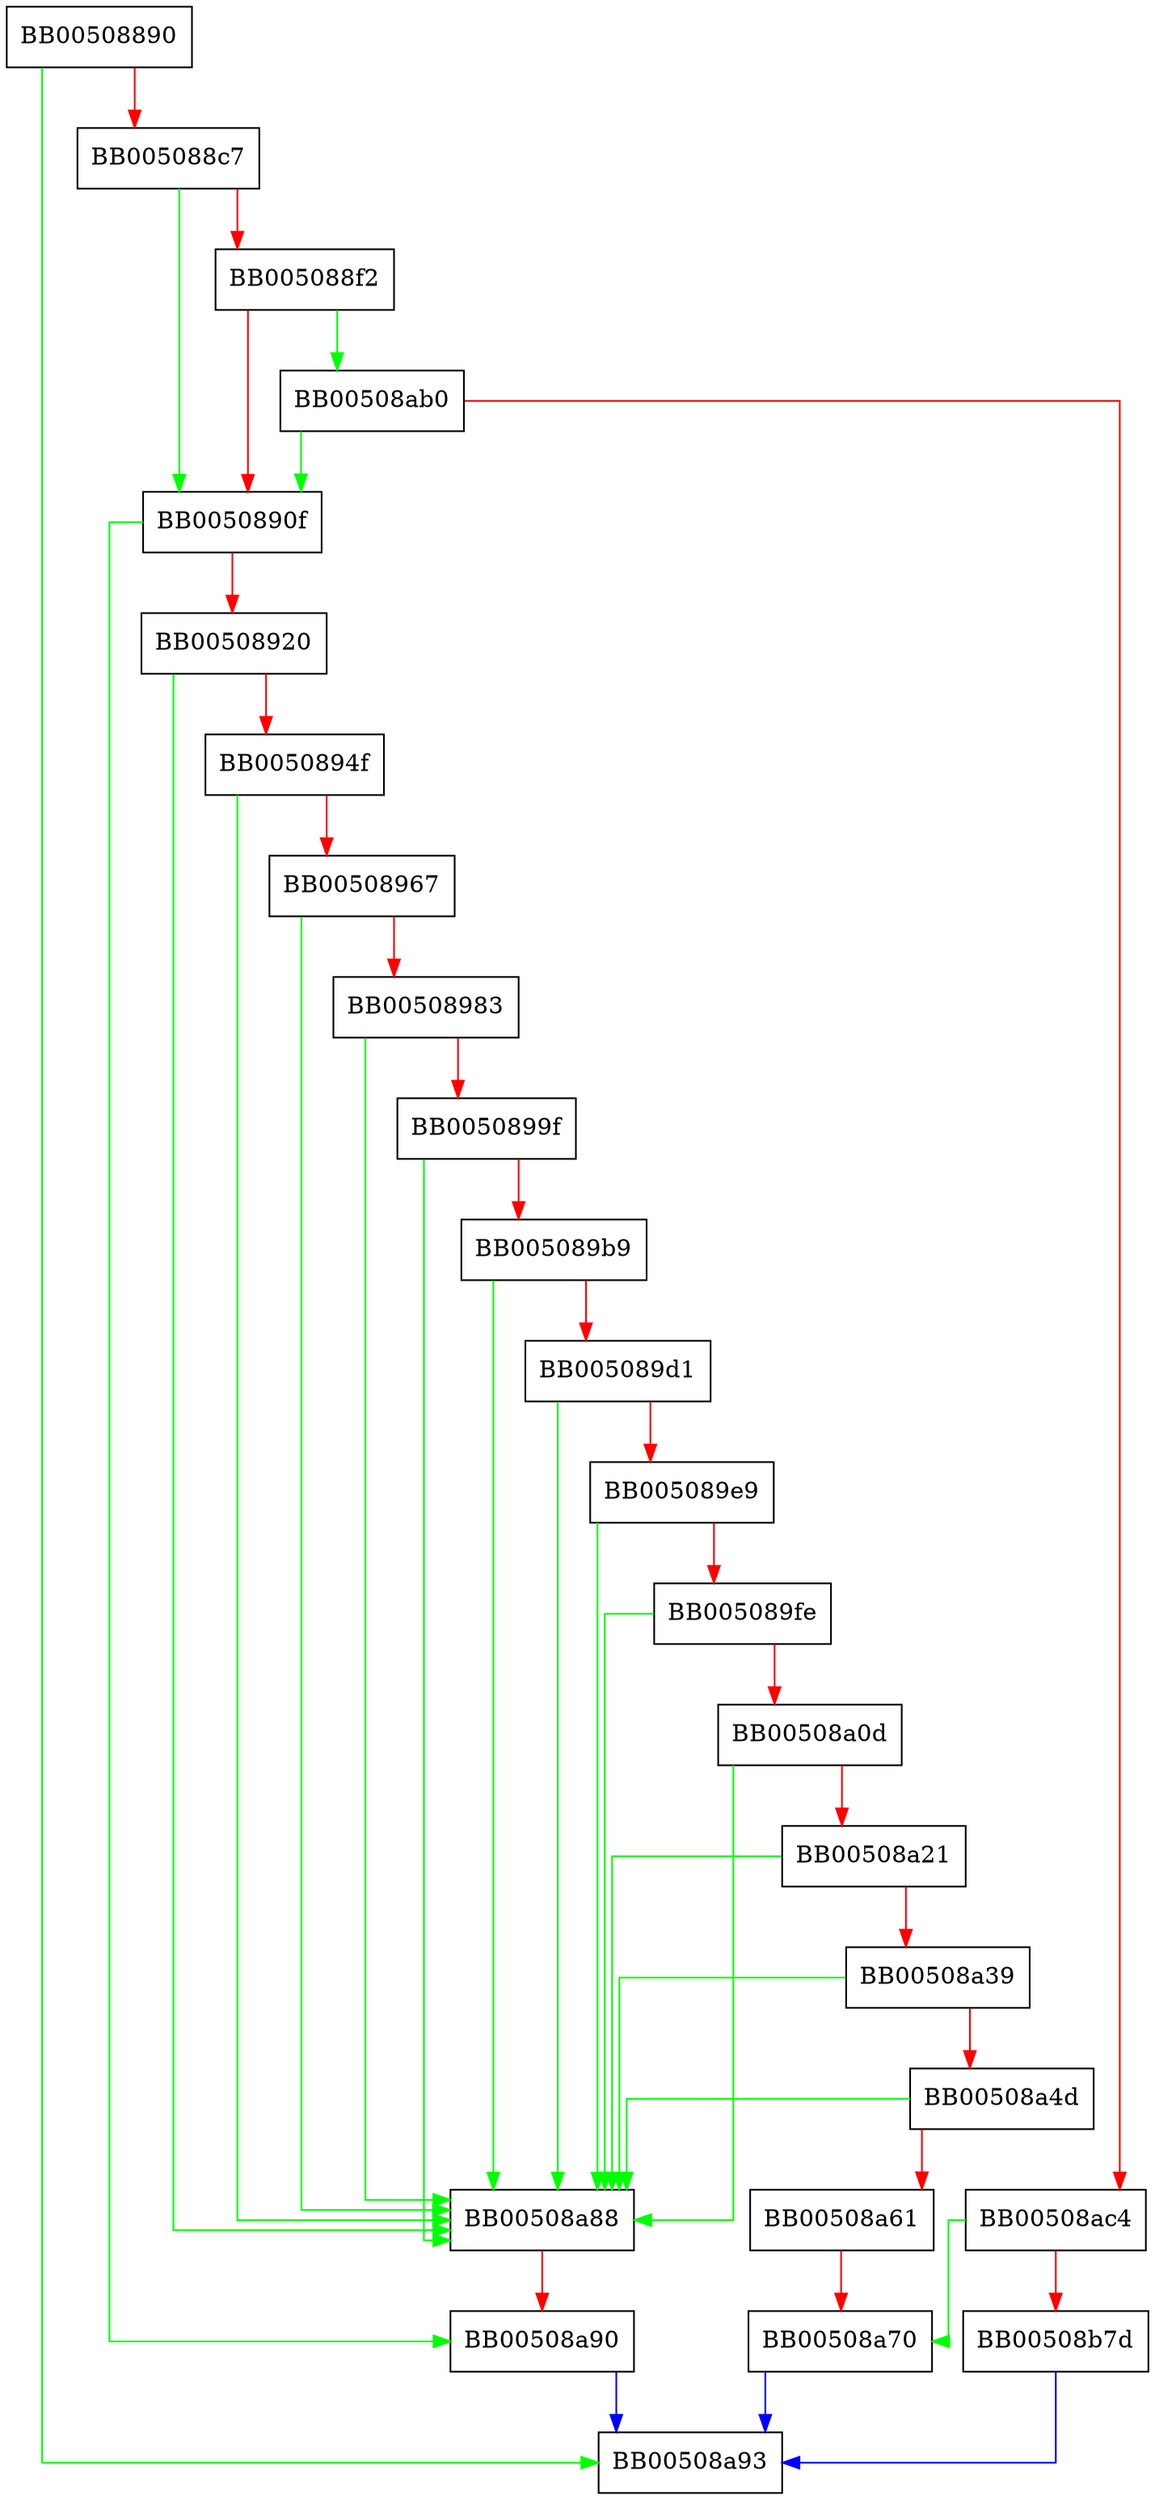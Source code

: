 digraph ssl3_mac {
  node [shape="box"];
  graph [splines=ortho];
  BB00508890 -> BB00508a93 [color="green"];
  BB00508890 -> BB005088c7 [color="red"];
  BB005088c7 -> BB0050890f [color="green"];
  BB005088c7 -> BB005088f2 [color="red"];
  BB005088f2 -> BB00508ab0 [color="green"];
  BB005088f2 -> BB0050890f [color="red"];
  BB0050890f -> BB00508a90 [color="green"];
  BB0050890f -> BB00508920 [color="red"];
  BB00508920 -> BB00508a88 [color="green"];
  BB00508920 -> BB0050894f [color="red"];
  BB0050894f -> BB00508a88 [color="green"];
  BB0050894f -> BB00508967 [color="red"];
  BB00508967 -> BB00508a88 [color="green"];
  BB00508967 -> BB00508983 [color="red"];
  BB00508983 -> BB00508a88 [color="green"];
  BB00508983 -> BB0050899f [color="red"];
  BB0050899f -> BB00508a88 [color="green"];
  BB0050899f -> BB005089b9 [color="red"];
  BB005089b9 -> BB00508a88 [color="green"];
  BB005089b9 -> BB005089d1 [color="red"];
  BB005089d1 -> BB00508a88 [color="green"];
  BB005089d1 -> BB005089e9 [color="red"];
  BB005089e9 -> BB00508a88 [color="green"];
  BB005089e9 -> BB005089fe [color="red"];
  BB005089fe -> BB00508a88 [color="green"];
  BB005089fe -> BB00508a0d [color="red"];
  BB00508a0d -> BB00508a88 [color="green"];
  BB00508a0d -> BB00508a21 [color="red"];
  BB00508a21 -> BB00508a88 [color="green"];
  BB00508a21 -> BB00508a39 [color="red"];
  BB00508a39 -> BB00508a88 [color="green"];
  BB00508a39 -> BB00508a4d [color="red"];
  BB00508a4d -> BB00508a88 [color="green"];
  BB00508a4d -> BB00508a61 [color="red"];
  BB00508a61 -> BB00508a70 [color="red"];
  BB00508a70 -> BB00508a93 [color="blue"];
  BB00508a88 -> BB00508a90 [color="red"];
  BB00508a90 -> BB00508a93 [color="blue"];
  BB00508ab0 -> BB0050890f [color="green"];
  BB00508ab0 -> BB00508ac4 [color="red"];
  BB00508ac4 -> BB00508a70 [color="green"];
  BB00508ac4 -> BB00508b7d [color="red"];
  BB00508b7d -> BB00508a93 [color="blue"];
}